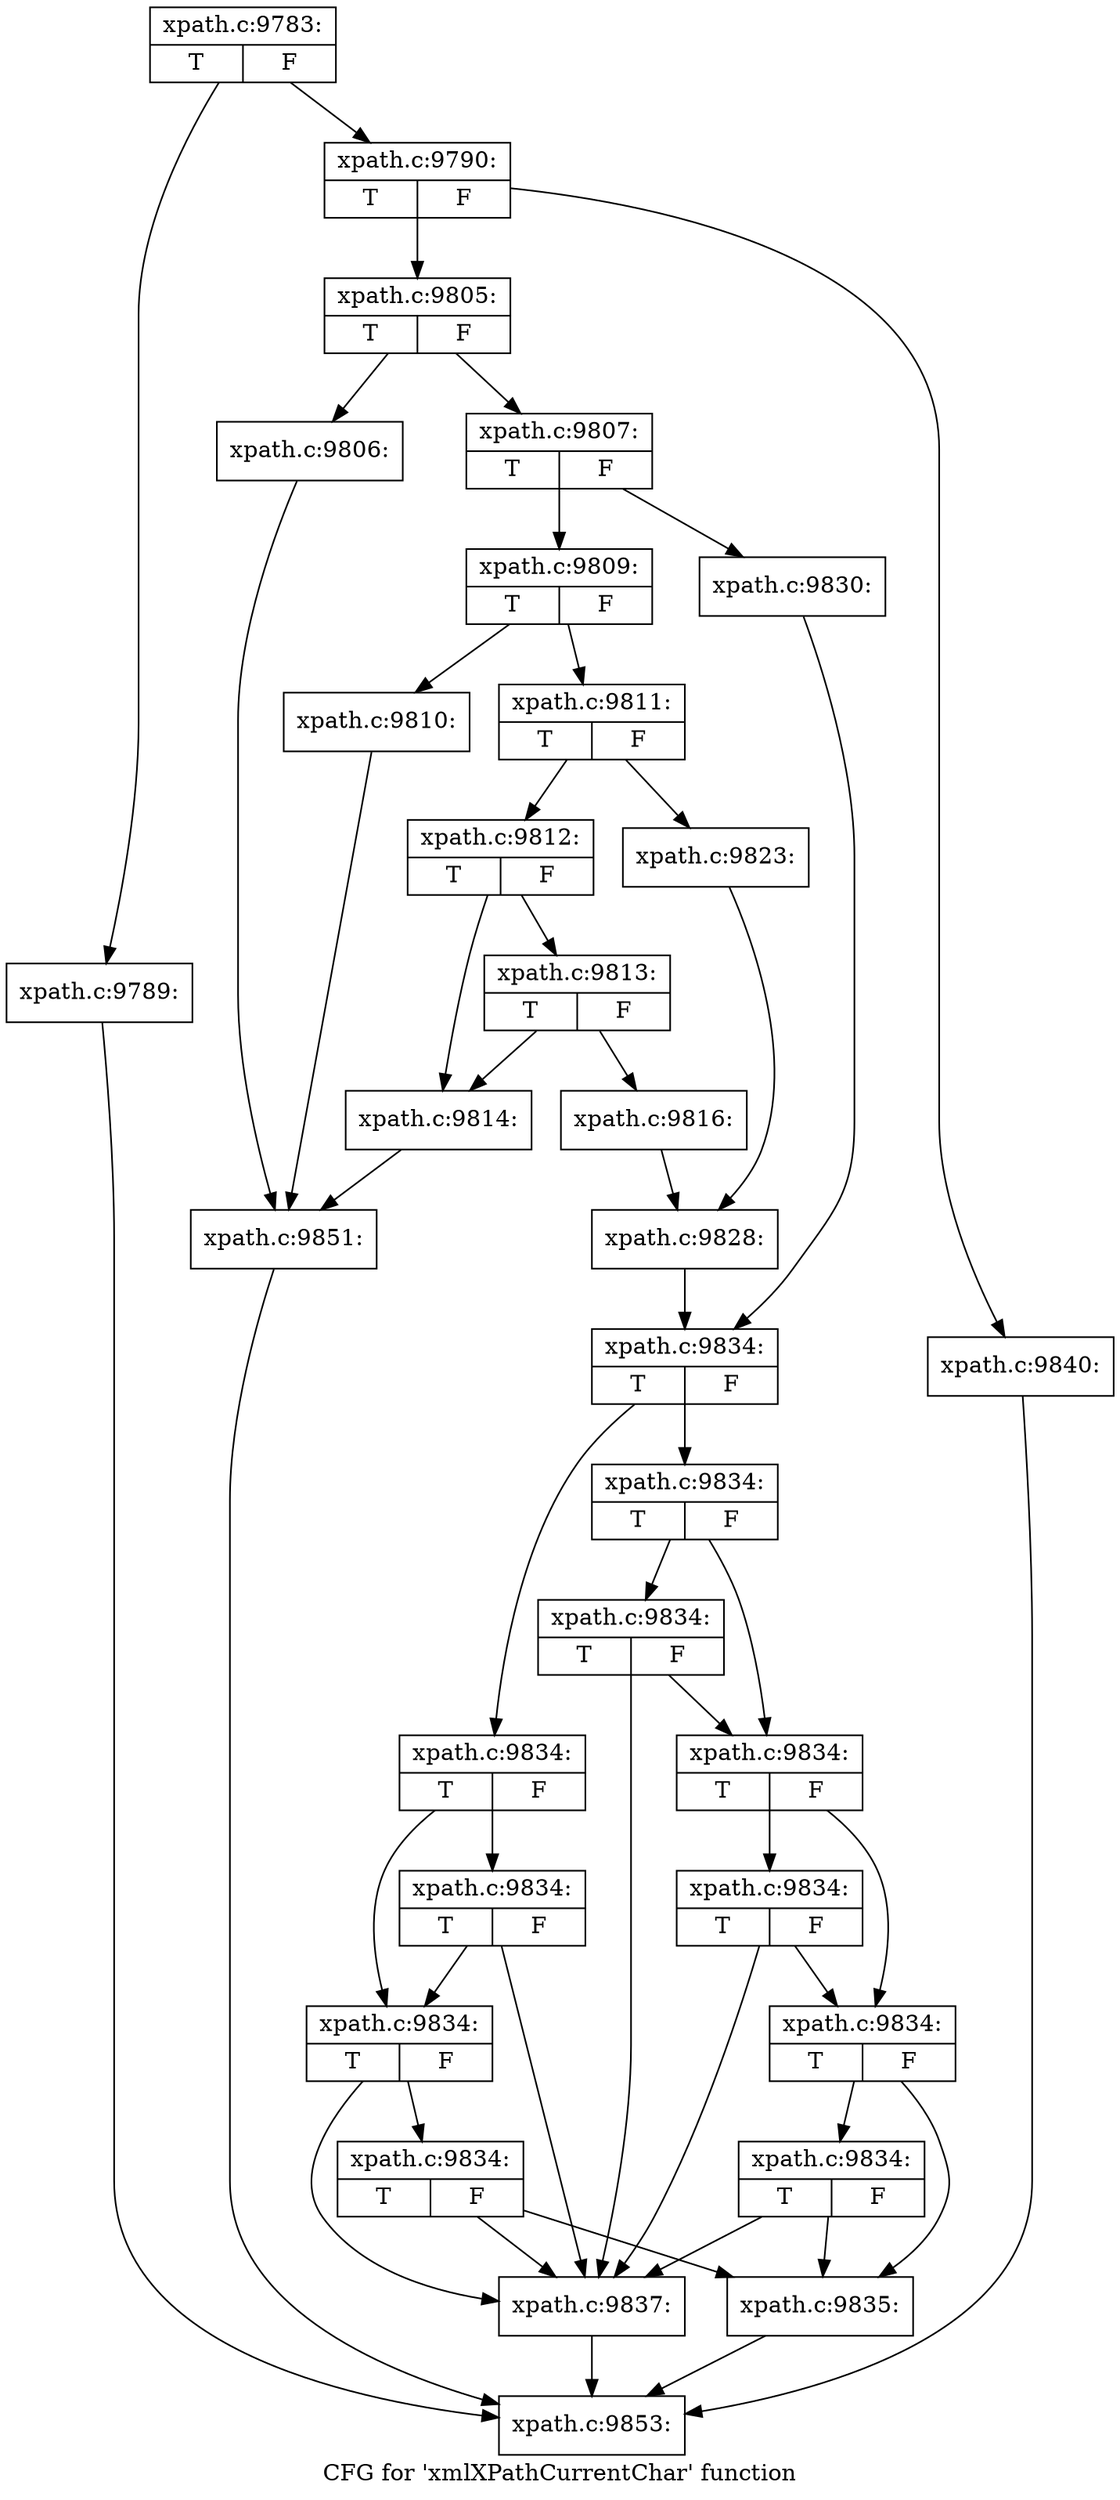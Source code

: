 digraph "CFG for 'xmlXPathCurrentChar' function" {
	label="CFG for 'xmlXPathCurrentChar' function";

	Node0x4e5ed30 [shape=record,label="{xpath.c:9783:|{<s0>T|<s1>F}}"];
	Node0x4e5ed30 -> Node0x4e76f20;
	Node0x4e5ed30 -> Node0x4e76f70;
	Node0x4e76f20 [shape=record,label="{xpath.c:9789:}"];
	Node0x4e76f20 -> Node0x4e5f2c0;
	Node0x4e76f70 [shape=record,label="{xpath.c:9790:|{<s0>T|<s1>F}}"];
	Node0x4e76f70 -> Node0x4e778a0;
	Node0x4e76f70 -> Node0x4e77940;
	Node0x4e778a0 [shape=record,label="{xpath.c:9805:|{<s0>T|<s1>F}}"];
	Node0x4e778a0 -> Node0x4e77d80;
	Node0x4e778a0 -> Node0x4e77dd0;
	Node0x4e77d80 [shape=record,label="{xpath.c:9806:}"];
	Node0x4e77d80 -> Node0x4e78220;
	Node0x4e77dd0 [shape=record,label="{xpath.c:9807:|{<s0>T|<s1>F}}"];
	Node0x4e77dd0 -> Node0x4e78c80;
	Node0x4e77dd0 -> Node0x4e78d20;
	Node0x4e78c80 [shape=record,label="{xpath.c:9809:|{<s0>T|<s1>F}}"];
	Node0x4e78c80 -> Node0x4e79290;
	Node0x4e78c80 -> Node0x4e792e0;
	Node0x4e79290 [shape=record,label="{xpath.c:9810:}"];
	Node0x4e79290 -> Node0x4e78220;
	Node0x4e792e0 [shape=record,label="{xpath.c:9811:|{<s0>T|<s1>F}}"];
	Node0x4e792e0 -> Node0x4e798c0;
	Node0x4e792e0 -> Node0x4e79960;
	Node0x4e798c0 [shape=record,label="{xpath.c:9812:|{<s0>T|<s1>F}}"];
	Node0x4e798c0 -> Node0x4e79ed0;
	Node0x4e798c0 -> Node0x4e79f70;
	Node0x4e79f70 [shape=record,label="{xpath.c:9813:|{<s0>T|<s1>F}}"];
	Node0x4e79f70 -> Node0x4e79ed0;
	Node0x4e79f70 -> Node0x4e79f20;
	Node0x4e79ed0 [shape=record,label="{xpath.c:9814:}"];
	Node0x4e79ed0 -> Node0x4e78220;
	Node0x4e79f20 [shape=record,label="{xpath.c:9816:}"];
	Node0x4e79f20 -> Node0x4e79910;
	Node0x4e79960 [shape=record,label="{xpath.c:9823:}"];
	Node0x4e79960 -> Node0x4e79910;
	Node0x4e79910 [shape=record,label="{xpath.c:9828:}"];
	Node0x4e79910 -> Node0x4e78cd0;
	Node0x4e78d20 [shape=record,label="{xpath.c:9830:}"];
	Node0x4e78d20 -> Node0x4e78cd0;
	Node0x4e78cd0 [shape=record,label="{xpath.c:9834:|{<s0>T|<s1>F}}"];
	Node0x4e78cd0 -> Node0x4e7e150;
	Node0x4e78cd0 -> Node0x4e7e1a0;
	Node0x4e7e150 [shape=record,label="{xpath.c:9834:|{<s0>T|<s1>F}}"];
	Node0x4e7e150 -> Node0x4e7e490;
	Node0x4e7e150 -> Node0x4e7e440;
	Node0x4e7e490 [shape=record,label="{xpath.c:9834:|{<s0>T|<s1>F}}"];
	Node0x4e7e490 -> Node0x4e7e100;
	Node0x4e7e490 -> Node0x4e7e440;
	Node0x4e7e440 [shape=record,label="{xpath.c:9834:|{<s0>T|<s1>F}}"];
	Node0x4e7e440 -> Node0x4e7e100;
	Node0x4e7e440 -> Node0x4e7e3f0;
	Node0x4e7e3f0 [shape=record,label="{xpath.c:9834:|{<s0>T|<s1>F}}"];
	Node0x4e7e3f0 -> Node0x4e7e100;
	Node0x4e7e3f0 -> Node0x4e7e0b0;
	Node0x4e7e1a0 [shape=record,label="{xpath.c:9834:|{<s0>T|<s1>F}}"];
	Node0x4e7e1a0 -> Node0x4e7eb40;
	Node0x4e7e1a0 -> Node0x4e7eaf0;
	Node0x4e7eb40 [shape=record,label="{xpath.c:9834:|{<s0>T|<s1>F}}"];
	Node0x4e7eb40 -> Node0x4e7e100;
	Node0x4e7eb40 -> Node0x4e7eaf0;
	Node0x4e7eaf0 [shape=record,label="{xpath.c:9834:|{<s0>T|<s1>F}}"];
	Node0x4e7eaf0 -> Node0x4e7eeb0;
	Node0x4e7eaf0 -> Node0x4e7eaa0;
	Node0x4e7eeb0 [shape=record,label="{xpath.c:9834:|{<s0>T|<s1>F}}"];
	Node0x4e7eeb0 -> Node0x4e7e100;
	Node0x4e7eeb0 -> Node0x4e7eaa0;
	Node0x4e7eaa0 [shape=record,label="{xpath.c:9834:|{<s0>T|<s1>F}}"];
	Node0x4e7eaa0 -> Node0x4e7f260;
	Node0x4e7eaa0 -> Node0x4e7e0b0;
	Node0x4e7f260 [shape=record,label="{xpath.c:9834:|{<s0>T|<s1>F}}"];
	Node0x4e7f260 -> Node0x4e7e100;
	Node0x4e7f260 -> Node0x4e7e0b0;
	Node0x4e7e0b0 [shape=record,label="{xpath.c:9835:}"];
	Node0x4e7e0b0 -> Node0x4e5f2c0;
	Node0x4e7e100 [shape=record,label="{xpath.c:9837:}"];
	Node0x4e7e100 -> Node0x4e5f2c0;
	Node0x4e77940 [shape=record,label="{xpath.c:9840:}"];
	Node0x4e77940 -> Node0x4e5f2c0;
	Node0x4e78220 [shape=record,label="{xpath.c:9851:}"];
	Node0x4e78220 -> Node0x4e5f2c0;
	Node0x4e5f2c0 [shape=record,label="{xpath.c:9853:}"];
}
